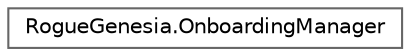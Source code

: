 digraph "Graphical Class Hierarchy"
{
 // LATEX_PDF_SIZE
  bgcolor="transparent";
  edge [fontname=Helvetica,fontsize=10,labelfontname=Helvetica,labelfontsize=10];
  node [fontname=Helvetica,fontsize=10,shape=box,height=0.2,width=0.4];
  rankdir="LR";
  Node0 [label="RogueGenesia.OnboardingManager",height=0.2,width=0.4,color="grey40", fillcolor="white", style="filled",URL="$class_rogue_genesia_1_1_onboarding_manager.html",tooltip=" "];
}
